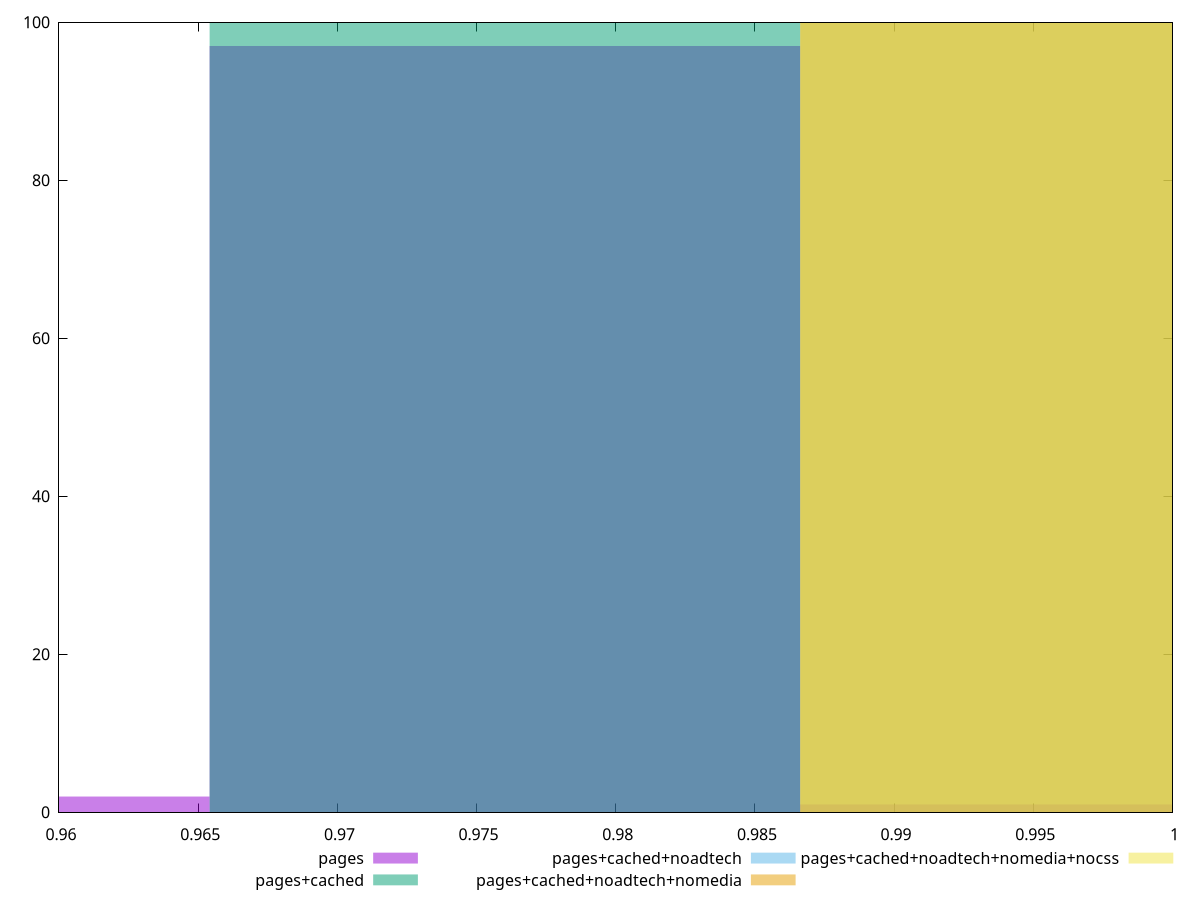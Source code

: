 reset

$pages <<EOF
0.976019569316364 97
0.9548017525920953 2
0.9972373860406328 1
EOF

$pagesCached <<EOF
0.976019569316364 100
EOF

$pagesCachedNoadtech <<EOF
0.9972373860406328 100
EOF

$pagesCachedNoadtechNomedia <<EOF
0.9972373860406328 100
EOF

$pagesCachedNoadtechNomediaNocss <<EOF
0.9972373860406328 100
EOF

set key outside below
set boxwidth 0.021217816724268784
set xrange [0.96:1]
set yrange [0:100]
set trange [0:100]
set style fill transparent solid 0.5 noborder
set terminal svg size 640, 530 enhanced background rgb 'white'
set output "report_00017_2021-02-10T15-08-03.406Z/total-byte-weight/comparison/histogram/all_score.svg"

plot $pages title "pages" with boxes, \
     $pagesCached title "pages+cached" with boxes, \
     $pagesCachedNoadtech title "pages+cached+noadtech" with boxes, \
     $pagesCachedNoadtechNomedia title "pages+cached+noadtech+nomedia" with boxes, \
     $pagesCachedNoadtechNomediaNocss title "pages+cached+noadtech+nomedia+nocss" with boxes

reset

